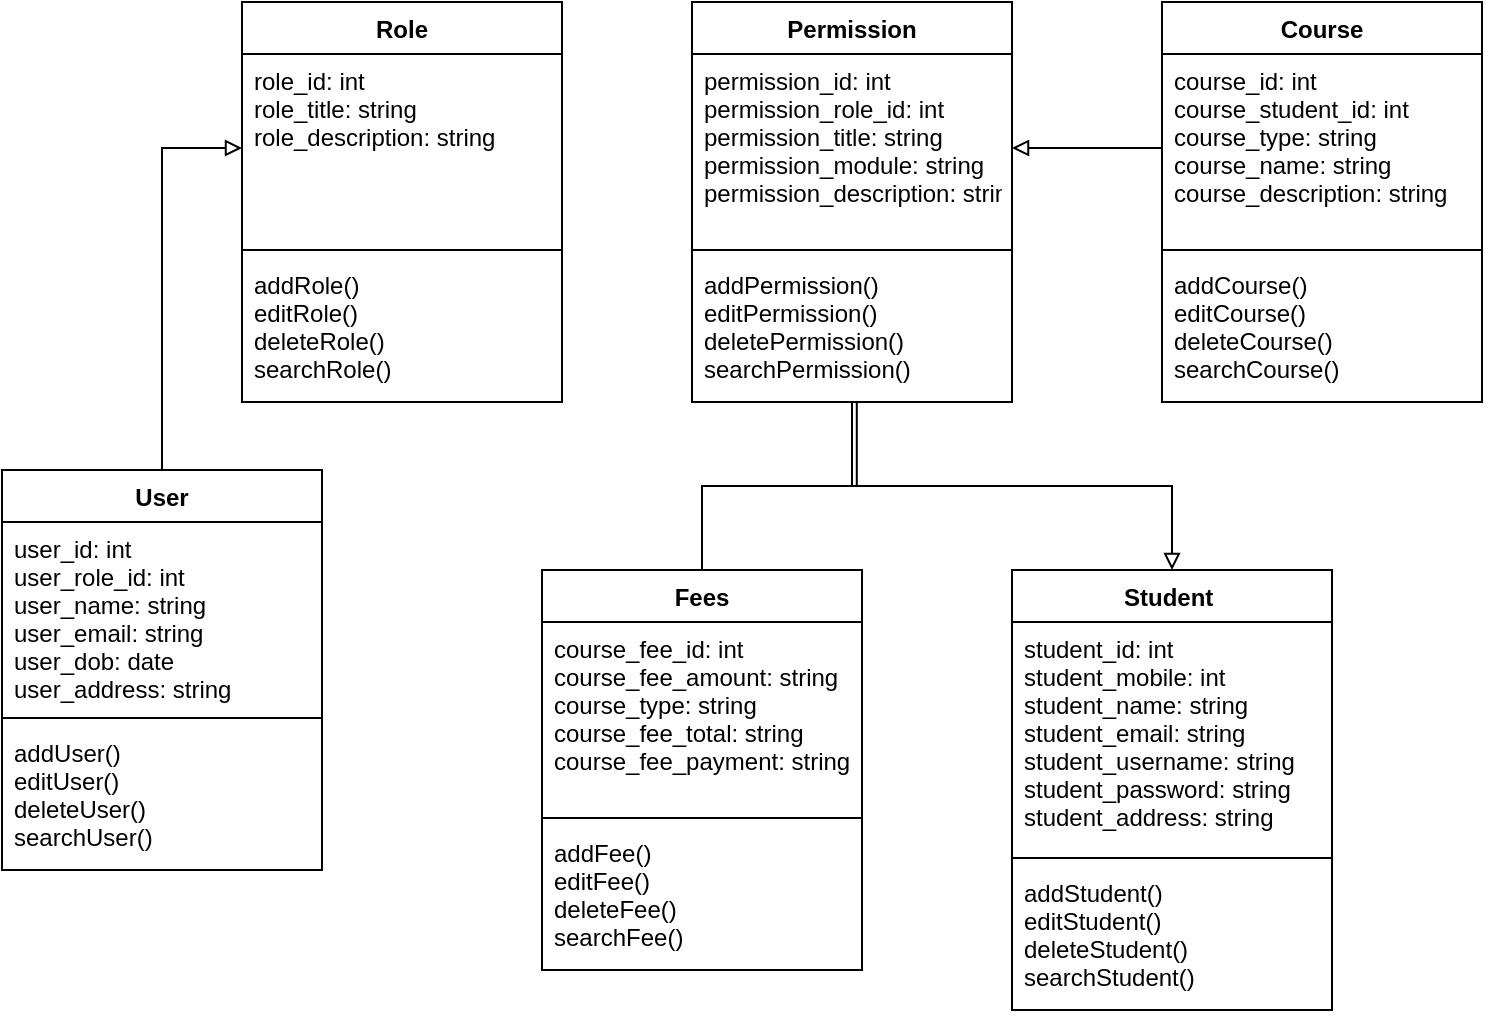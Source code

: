 <mxfile version="15.0.3" type="github"><diagram id="C5RBs43oDa-KdzZeNtuy" name="Page-1"><mxGraphModel dx="869" dy="1681" grid="1" gridSize="10" guides="1" tooltips="1" connect="1" arrows="1" fold="1" page="1" pageScale="1" pageWidth="827" pageHeight="1169" math="0" shadow="0"><root><mxCell id="WIyWlLk6GJQsqaUBKTNV-0"/><mxCell id="WIyWlLk6GJQsqaUBKTNV-1" parent="WIyWlLk6GJQsqaUBKTNV-0"/><mxCell id="IFOHNkvNH2VFTvHXrrjo-34" style="edgeStyle=orthogonalEdgeStyle;rounded=0;orthogonalLoop=1;jettySize=auto;html=1;endArrow=block;endFill=0;" edge="1" parent="WIyWlLk6GJQsqaUBKTNV-1" source="IFOHNkvNH2VFTvHXrrjo-0" target="IFOHNkvNH2VFTvHXrrjo-30"><mxGeometry relative="1" as="geometry"/></mxCell><mxCell id="IFOHNkvNH2VFTvHXrrjo-0" value="User" style="swimlane;fontStyle=1;align=center;verticalAlign=top;childLayout=stackLayout;horizontal=1;startSize=26;horizontalStack=0;resizeParent=1;resizeParentMax=0;resizeLast=0;collapsible=1;marginBottom=0;" vertex="1" parent="WIyWlLk6GJQsqaUBKTNV-1"><mxGeometry x="100" y="100" width="160" height="200" as="geometry"/></mxCell><mxCell id="IFOHNkvNH2VFTvHXrrjo-1" value="user_id: int &#10;user_role_id: int &#10;user_name: string &#10;user_email: string &#10;user_dob: date &#10;user_address: string" style="text;strokeColor=none;fillColor=none;align=left;verticalAlign=top;spacingLeft=4;spacingRight=4;overflow=hidden;rotatable=0;points=[[0,0.5],[1,0.5]];portConstraint=eastwest;" vertex="1" parent="IFOHNkvNH2VFTvHXrrjo-0"><mxGeometry y="26" width="160" height="94" as="geometry"/></mxCell><mxCell id="IFOHNkvNH2VFTvHXrrjo-2" value="" style="line;strokeWidth=1;fillColor=none;align=left;verticalAlign=middle;spacingTop=-1;spacingLeft=3;spacingRight=3;rotatable=0;labelPosition=right;points=[];portConstraint=eastwest;" vertex="1" parent="IFOHNkvNH2VFTvHXrrjo-0"><mxGeometry y="120" width="160" height="8" as="geometry"/></mxCell><mxCell id="IFOHNkvNH2VFTvHXrrjo-3" value="addUser()&#10;editUser()&#10;deleteUser()&#10;searchUser()" style="text;strokeColor=none;fillColor=none;align=left;verticalAlign=top;spacingLeft=4;spacingRight=4;overflow=hidden;rotatable=0;points=[[0,0.5],[1,0.5]];portConstraint=eastwest;" vertex="1" parent="IFOHNkvNH2VFTvHXrrjo-0"><mxGeometry y="128" width="160" height="72" as="geometry"/></mxCell><mxCell id="IFOHNkvNH2VFTvHXrrjo-35" style="edgeStyle=orthogonalEdgeStyle;rounded=0;orthogonalLoop=1;jettySize=auto;html=1;endArrow=block;endFill=0;" edge="1" parent="WIyWlLk6GJQsqaUBKTNV-1" source="IFOHNkvNH2VFTvHXrrjo-5" target="IFOHNkvNH2VFTvHXrrjo-18"><mxGeometry relative="1" as="geometry"/></mxCell><mxCell id="IFOHNkvNH2VFTvHXrrjo-5" value="Permission" style="swimlane;fontStyle=1;align=center;verticalAlign=top;childLayout=stackLayout;horizontal=1;startSize=26;horizontalStack=0;resizeParent=1;resizeParentMax=0;resizeLast=0;collapsible=1;marginBottom=0;" vertex="1" parent="WIyWlLk6GJQsqaUBKTNV-1"><mxGeometry x="445" y="-134" width="160" height="200" as="geometry"/></mxCell><mxCell id="IFOHNkvNH2VFTvHXrrjo-6" value="permission_id: int &#10;permission_role_id: int &#10;permission_title: string &#10;permission_module: string &#10;permission_description: string" style="text;strokeColor=none;fillColor=none;align=left;verticalAlign=top;spacingLeft=4;spacingRight=4;overflow=hidden;rotatable=0;points=[[0,0.5],[1,0.5]];portConstraint=eastwest;" vertex="1" parent="IFOHNkvNH2VFTvHXrrjo-5"><mxGeometry y="26" width="160" height="94" as="geometry"/></mxCell><mxCell id="IFOHNkvNH2VFTvHXrrjo-7" value="" style="line;strokeWidth=1;fillColor=none;align=left;verticalAlign=middle;spacingTop=-1;spacingLeft=3;spacingRight=3;rotatable=0;labelPosition=right;points=[];portConstraint=eastwest;" vertex="1" parent="IFOHNkvNH2VFTvHXrrjo-5"><mxGeometry y="120" width="160" height="8" as="geometry"/></mxCell><mxCell id="IFOHNkvNH2VFTvHXrrjo-8" value="addPermission()&#10;editPermission()&#10;deletePermission()&#10;searchPermission()" style="text;strokeColor=none;fillColor=none;align=left;verticalAlign=top;spacingLeft=4;spacingRight=4;overflow=hidden;rotatable=0;points=[[0,0.5],[1,0.5]];portConstraint=eastwest;" vertex="1" parent="IFOHNkvNH2VFTvHXrrjo-5"><mxGeometry y="128" width="160" height="72" as="geometry"/></mxCell><mxCell id="IFOHNkvNH2VFTvHXrrjo-14" value="Course" style="swimlane;fontStyle=1;align=center;verticalAlign=top;childLayout=stackLayout;horizontal=1;startSize=26;horizontalStack=0;resizeParent=1;resizeParentMax=0;resizeLast=0;collapsible=1;marginBottom=0;" vertex="1" parent="WIyWlLk6GJQsqaUBKTNV-1"><mxGeometry x="680" y="-134" width="160" height="200" as="geometry"/></mxCell><mxCell id="IFOHNkvNH2VFTvHXrrjo-15" value="course_id: int&#10;course_student_id: int &#10;course_type: string &#10;course_name: string &#10;course_description: string" style="text;strokeColor=none;fillColor=none;align=left;verticalAlign=top;spacingLeft=4;spacingRight=4;overflow=hidden;rotatable=0;points=[[0,0.5],[1,0.5]];portConstraint=eastwest;" vertex="1" parent="IFOHNkvNH2VFTvHXrrjo-14"><mxGeometry y="26" width="160" height="94" as="geometry"/></mxCell><mxCell id="IFOHNkvNH2VFTvHXrrjo-16" value="" style="line;strokeWidth=1;fillColor=none;align=left;verticalAlign=middle;spacingTop=-1;spacingLeft=3;spacingRight=3;rotatable=0;labelPosition=right;points=[];portConstraint=eastwest;" vertex="1" parent="IFOHNkvNH2VFTvHXrrjo-14"><mxGeometry y="120" width="160" height="8" as="geometry"/></mxCell><mxCell id="IFOHNkvNH2VFTvHXrrjo-17" value="addCourse()&#10;editCourse()&#10;deleteCourse()&#10;searchCourse()" style="text;strokeColor=none;fillColor=none;align=left;verticalAlign=top;spacingLeft=4;spacingRight=4;overflow=hidden;rotatable=0;points=[[0,0.5],[1,0.5]];portConstraint=eastwest;" vertex="1" parent="IFOHNkvNH2VFTvHXrrjo-14"><mxGeometry y="128" width="160" height="72" as="geometry"/></mxCell><mxCell id="IFOHNkvNH2VFTvHXrrjo-18" value="Student " style="swimlane;fontStyle=1;align=center;verticalAlign=top;childLayout=stackLayout;horizontal=1;startSize=26;horizontalStack=0;resizeParent=1;resizeParentMax=0;resizeLast=0;collapsible=1;marginBottom=0;" vertex="1" parent="WIyWlLk6GJQsqaUBKTNV-1"><mxGeometry x="605" y="150" width="160" height="220" as="geometry"/></mxCell><mxCell id="IFOHNkvNH2VFTvHXrrjo-19" value="student_id: int &#10;student_mobile: int &#10;student_name: string &#10;student_email: string &#10;student_username: string &#10;student_password: string &#10;student_address: string" style="text;strokeColor=none;fillColor=none;align=left;verticalAlign=top;spacingLeft=4;spacingRight=4;overflow=hidden;rotatable=0;points=[[0,0.5],[1,0.5]];portConstraint=eastwest;" vertex="1" parent="IFOHNkvNH2VFTvHXrrjo-18"><mxGeometry y="26" width="160" height="114" as="geometry"/></mxCell><mxCell id="IFOHNkvNH2VFTvHXrrjo-20" value="" style="line;strokeWidth=1;fillColor=none;align=left;verticalAlign=middle;spacingTop=-1;spacingLeft=3;spacingRight=3;rotatable=0;labelPosition=right;points=[];portConstraint=eastwest;" vertex="1" parent="IFOHNkvNH2VFTvHXrrjo-18"><mxGeometry y="140" width="160" height="8" as="geometry"/></mxCell><mxCell id="IFOHNkvNH2VFTvHXrrjo-21" value="addStudent()&#10;editStudent()&#10;deleteStudent()&#10;searchStudent()" style="text;strokeColor=none;fillColor=none;align=left;verticalAlign=top;spacingLeft=4;spacingRight=4;overflow=hidden;rotatable=0;points=[[0,0.5],[1,0.5]];portConstraint=eastwest;" vertex="1" parent="IFOHNkvNH2VFTvHXrrjo-18"><mxGeometry y="148" width="160" height="72" as="geometry"/></mxCell><mxCell id="IFOHNkvNH2VFTvHXrrjo-38" style="edgeStyle=orthogonalEdgeStyle;rounded=0;orthogonalLoop=1;jettySize=auto;html=1;entryX=0.515;entryY=1.004;entryDx=0;entryDy=0;entryPerimeter=0;endArrow=none;endFill=0;" edge="1" parent="WIyWlLk6GJQsqaUBKTNV-1" source="IFOHNkvNH2VFTvHXrrjo-23" target="IFOHNkvNH2VFTvHXrrjo-8"><mxGeometry relative="1" as="geometry"/></mxCell><mxCell id="IFOHNkvNH2VFTvHXrrjo-23" value="Fees" style="swimlane;fontStyle=1;align=center;verticalAlign=top;childLayout=stackLayout;horizontal=1;startSize=26;horizontalStack=0;resizeParent=1;resizeParentMax=0;resizeLast=0;collapsible=1;marginBottom=0;" vertex="1" parent="WIyWlLk6GJQsqaUBKTNV-1"><mxGeometry x="370" y="150" width="160" height="200" as="geometry"/></mxCell><mxCell id="IFOHNkvNH2VFTvHXrrjo-24" value="course_fee_id: int&#10;course_fee_amount: string &#10;course_type: string &#10;course_fee_total: string &#10;course_fee_payment: string" style="text;strokeColor=none;fillColor=none;align=left;verticalAlign=top;spacingLeft=4;spacingRight=4;overflow=hidden;rotatable=0;points=[[0,0.5],[1,0.5]];portConstraint=eastwest;" vertex="1" parent="IFOHNkvNH2VFTvHXrrjo-23"><mxGeometry y="26" width="160" height="94" as="geometry"/></mxCell><mxCell id="IFOHNkvNH2VFTvHXrrjo-25" value="" style="line;strokeWidth=1;fillColor=none;align=left;verticalAlign=middle;spacingTop=-1;spacingLeft=3;spacingRight=3;rotatable=0;labelPosition=right;points=[];portConstraint=eastwest;" vertex="1" parent="IFOHNkvNH2VFTvHXrrjo-23"><mxGeometry y="120" width="160" height="8" as="geometry"/></mxCell><mxCell id="IFOHNkvNH2VFTvHXrrjo-26" value="addFee()&#10;editFee()&#10;deleteFee()&#10;searchFee()" style="text;strokeColor=none;fillColor=none;align=left;verticalAlign=top;spacingLeft=4;spacingRight=4;overflow=hidden;rotatable=0;points=[[0,0.5],[1,0.5]];portConstraint=eastwest;" vertex="1" parent="IFOHNkvNH2VFTvHXrrjo-23"><mxGeometry y="128" width="160" height="72" as="geometry"/></mxCell><mxCell id="IFOHNkvNH2VFTvHXrrjo-29" value="Role" style="swimlane;fontStyle=1;align=center;verticalAlign=top;childLayout=stackLayout;horizontal=1;startSize=26;horizontalStack=0;resizeParent=1;resizeParentMax=0;resizeLast=0;collapsible=1;marginBottom=0;" vertex="1" parent="WIyWlLk6GJQsqaUBKTNV-1"><mxGeometry x="220" y="-134" width="160" height="200" as="geometry"/></mxCell><mxCell id="IFOHNkvNH2VFTvHXrrjo-30" value="role_id: int&#10;role_title: string &#10;role_description: string" style="text;strokeColor=none;fillColor=none;align=left;verticalAlign=top;spacingLeft=4;spacingRight=4;overflow=hidden;rotatable=0;points=[[0,0.5],[1,0.5]];portConstraint=eastwest;" vertex="1" parent="IFOHNkvNH2VFTvHXrrjo-29"><mxGeometry y="26" width="160" height="94" as="geometry"/></mxCell><mxCell id="IFOHNkvNH2VFTvHXrrjo-31" value="" style="line;strokeWidth=1;fillColor=none;align=left;verticalAlign=middle;spacingTop=-1;spacingLeft=3;spacingRight=3;rotatable=0;labelPosition=right;points=[];portConstraint=eastwest;" vertex="1" parent="IFOHNkvNH2VFTvHXrrjo-29"><mxGeometry y="120" width="160" height="8" as="geometry"/></mxCell><mxCell id="IFOHNkvNH2VFTvHXrrjo-32" value="addRole()&#10;editRole()&#10;deleteRole()&#10;searchRole()" style="text;strokeColor=none;fillColor=none;align=left;verticalAlign=top;spacingLeft=4;spacingRight=4;overflow=hidden;rotatable=0;points=[[0,0.5],[1,0.5]];portConstraint=eastwest;" vertex="1" parent="IFOHNkvNH2VFTvHXrrjo-29"><mxGeometry y="128" width="160" height="72" as="geometry"/></mxCell><mxCell id="IFOHNkvNH2VFTvHXrrjo-40" style="edgeStyle=orthogonalEdgeStyle;rounded=0;orthogonalLoop=1;jettySize=auto;html=1;entryX=1;entryY=0.5;entryDx=0;entryDy=0;endArrow=block;endFill=0;" edge="1" parent="WIyWlLk6GJQsqaUBKTNV-1" source="IFOHNkvNH2VFTvHXrrjo-15" target="IFOHNkvNH2VFTvHXrrjo-6"><mxGeometry relative="1" as="geometry"/></mxCell></root></mxGraphModel></diagram></mxfile>
